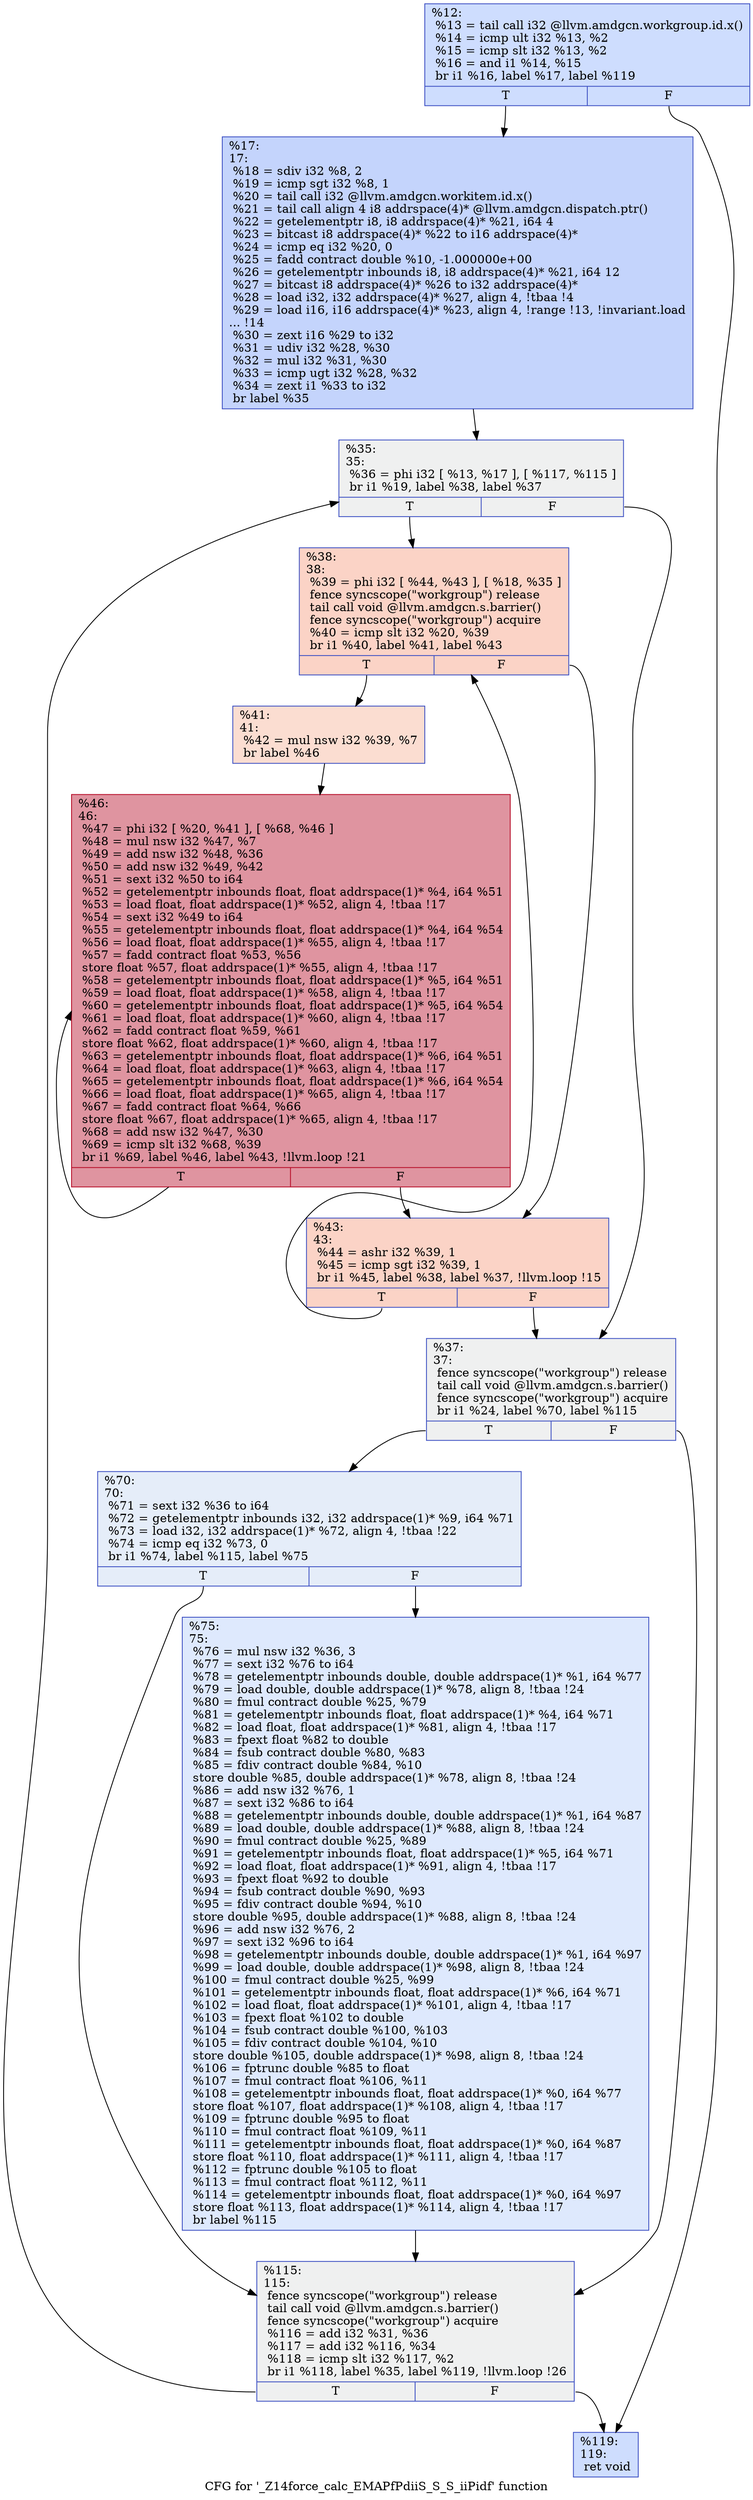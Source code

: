 digraph "CFG for '_Z14force_calc_EMAPfPdiiS_S_S_iiPidf' function" {
	label="CFG for '_Z14force_calc_EMAPfPdiiS_S_S_iiPidf' function";

	Node0x46fdf20 [shape=record,color="#3d50c3ff", style=filled, fillcolor="#8fb1fe70",label="{%12:\l  %13 = tail call i32 @llvm.amdgcn.workgroup.id.x()\l  %14 = icmp ult i32 %13, %2\l  %15 = icmp slt i32 %13, %2\l  %16 = and i1 %14, %15\l  br i1 %16, label %17, label %119\l|{<s0>T|<s1>F}}"];
	Node0x46fdf20:s0 -> Node0x46fde00;
	Node0x46fdf20:s1 -> Node0x46fdc90;
	Node0x46fde00 [shape=record,color="#3d50c3ff", style=filled, fillcolor="#7a9df870",label="{%17:\l17:                                               \l  %18 = sdiv i32 %8, 2\l  %19 = icmp sgt i32 %8, 1\l  %20 = tail call i32 @llvm.amdgcn.workitem.id.x()\l  %21 = tail call align 4 i8 addrspace(4)* @llvm.amdgcn.dispatch.ptr()\l  %22 = getelementptr i8, i8 addrspace(4)* %21, i64 4\l  %23 = bitcast i8 addrspace(4)* %22 to i16 addrspace(4)*\l  %24 = icmp eq i32 %20, 0\l  %25 = fadd contract double %10, -1.000000e+00\l  %26 = getelementptr inbounds i8, i8 addrspace(4)* %21, i64 12\l  %27 = bitcast i8 addrspace(4)* %26 to i32 addrspace(4)*\l  %28 = load i32, i32 addrspace(4)* %27, align 4, !tbaa !4\l  %29 = load i16, i16 addrspace(4)* %23, align 4, !range !13, !invariant.load\l... !14\l  %30 = zext i16 %29 to i32\l  %31 = udiv i32 %28, %30\l  %32 = mul i32 %31, %30\l  %33 = icmp ugt i32 %28, %32\l  %34 = zext i1 %33 to i32\l  br label %35\l}"];
	Node0x46fde00 -> Node0x4701e60;
	Node0x4701e60 [shape=record,color="#3d50c3ff", style=filled, fillcolor="#dbdcde70",label="{%35:\l35:                                               \l  %36 = phi i32 [ %13, %17 ], [ %117, %115 ]\l  br i1 %19, label %38, label %37\l|{<s0>T|<s1>F}}"];
	Node0x4701e60:s0 -> Node0x47020a0;
	Node0x4701e60:s1 -> Node0x4702130;
	Node0x4702130 [shape=record,color="#3d50c3ff", style=filled, fillcolor="#dbdcde70",label="{%37:\l37:                                               \l  fence syncscope(\"workgroup\") release\l  tail call void @llvm.amdgcn.s.barrier()\l  fence syncscope(\"workgroup\") acquire\l  br i1 %24, label %70, label %115\l|{<s0>T|<s1>F}}"];
	Node0x4702130:s0 -> Node0x4702550;
	Node0x4702130:s1 -> Node0x4701f60;
	Node0x47020a0 [shape=record,color="#3d50c3ff", style=filled, fillcolor="#f59c7d70",label="{%38:\l38:                                               \l  %39 = phi i32 [ %44, %43 ], [ %18, %35 ]\l  fence syncscope(\"workgroup\") release\l  tail call void @llvm.amdgcn.s.barrier()\l  fence syncscope(\"workgroup\") acquire\l  %40 = icmp slt i32 %20, %39\l  br i1 %40, label %41, label %43\l|{<s0>T|<s1>F}}"];
	Node0x47020a0:s0 -> Node0x4702a40;
	Node0x47020a0:s1 -> Node0x4702650;
	Node0x4702a40 [shape=record,color="#3d50c3ff", style=filled, fillcolor="#f7b39670",label="{%41:\l41:                                               \l  %42 = mul nsw i32 %39, %7\l  br label %46\l}"];
	Node0x4702a40 -> Node0x4702bd0;
	Node0x4702650 [shape=record,color="#3d50c3ff", style=filled, fillcolor="#f59c7d70",label="{%43:\l43:                                               \l  %44 = ashr i32 %39, 1\l  %45 = icmp sgt i32 %39, 1\l  br i1 %45, label %38, label %37, !llvm.loop !15\l|{<s0>T|<s1>F}}"];
	Node0x4702650:s0 -> Node0x47020a0;
	Node0x4702650:s1 -> Node0x4702130;
	Node0x4702bd0 [shape=record,color="#b70d28ff", style=filled, fillcolor="#b70d2870",label="{%46:\l46:                                               \l  %47 = phi i32 [ %20, %41 ], [ %68, %46 ]\l  %48 = mul nsw i32 %47, %7\l  %49 = add nsw i32 %48, %36\l  %50 = add nsw i32 %49, %42\l  %51 = sext i32 %50 to i64\l  %52 = getelementptr inbounds float, float addrspace(1)* %4, i64 %51\l  %53 = load float, float addrspace(1)* %52, align 4, !tbaa !17\l  %54 = sext i32 %49 to i64\l  %55 = getelementptr inbounds float, float addrspace(1)* %4, i64 %54\l  %56 = load float, float addrspace(1)* %55, align 4, !tbaa !17\l  %57 = fadd contract float %53, %56\l  store float %57, float addrspace(1)* %55, align 4, !tbaa !17\l  %58 = getelementptr inbounds float, float addrspace(1)* %5, i64 %51\l  %59 = load float, float addrspace(1)* %58, align 4, !tbaa !17\l  %60 = getelementptr inbounds float, float addrspace(1)* %5, i64 %54\l  %61 = load float, float addrspace(1)* %60, align 4, !tbaa !17\l  %62 = fadd contract float %59, %61\l  store float %62, float addrspace(1)* %60, align 4, !tbaa !17\l  %63 = getelementptr inbounds float, float addrspace(1)* %6, i64 %51\l  %64 = load float, float addrspace(1)* %63, align 4, !tbaa !17\l  %65 = getelementptr inbounds float, float addrspace(1)* %6, i64 %54\l  %66 = load float, float addrspace(1)* %65, align 4, !tbaa !17\l  %67 = fadd contract float %64, %66\l  store float %67, float addrspace(1)* %65, align 4, !tbaa !17\l  %68 = add nsw i32 %47, %30\l  %69 = icmp slt i32 %68, %39\l  br i1 %69, label %46, label %43, !llvm.loop !21\l|{<s0>T|<s1>F}}"];
	Node0x4702bd0:s0 -> Node0x4702bd0;
	Node0x4702bd0:s1 -> Node0x4702650;
	Node0x4702550 [shape=record,color="#3d50c3ff", style=filled, fillcolor="#c5d6f270",label="{%70:\l70:                                               \l  %71 = sext i32 %36 to i64\l  %72 = getelementptr inbounds i32, i32 addrspace(1)* %9, i64 %71\l  %73 = load i32, i32 addrspace(1)* %72, align 4, !tbaa !22\l  %74 = icmp eq i32 %73, 0\l  br i1 %74, label %115, label %75\l|{<s0>T|<s1>F}}"];
	Node0x4702550:s0 -> Node0x4701f60;
	Node0x4702550:s1 -> Node0x4704b80;
	Node0x4704b80 [shape=record,color="#3d50c3ff", style=filled, fillcolor="#b5cdfa70",label="{%75:\l75:                                               \l  %76 = mul nsw i32 %36, 3\l  %77 = sext i32 %76 to i64\l  %78 = getelementptr inbounds double, double addrspace(1)* %1, i64 %77\l  %79 = load double, double addrspace(1)* %78, align 8, !tbaa !24\l  %80 = fmul contract double %25, %79\l  %81 = getelementptr inbounds float, float addrspace(1)* %4, i64 %71\l  %82 = load float, float addrspace(1)* %81, align 4, !tbaa !17\l  %83 = fpext float %82 to double\l  %84 = fsub contract double %80, %83\l  %85 = fdiv contract double %84, %10\l  store double %85, double addrspace(1)* %78, align 8, !tbaa !24\l  %86 = add nsw i32 %76, 1\l  %87 = sext i32 %86 to i64\l  %88 = getelementptr inbounds double, double addrspace(1)* %1, i64 %87\l  %89 = load double, double addrspace(1)* %88, align 8, !tbaa !24\l  %90 = fmul contract double %25, %89\l  %91 = getelementptr inbounds float, float addrspace(1)* %5, i64 %71\l  %92 = load float, float addrspace(1)* %91, align 4, !tbaa !17\l  %93 = fpext float %92 to double\l  %94 = fsub contract double %90, %93\l  %95 = fdiv contract double %94, %10\l  store double %95, double addrspace(1)* %88, align 8, !tbaa !24\l  %96 = add nsw i32 %76, 2\l  %97 = sext i32 %96 to i64\l  %98 = getelementptr inbounds double, double addrspace(1)* %1, i64 %97\l  %99 = load double, double addrspace(1)* %98, align 8, !tbaa !24\l  %100 = fmul contract double %25, %99\l  %101 = getelementptr inbounds float, float addrspace(1)* %6, i64 %71\l  %102 = load float, float addrspace(1)* %101, align 4, !tbaa !17\l  %103 = fpext float %102 to double\l  %104 = fsub contract double %100, %103\l  %105 = fdiv contract double %104, %10\l  store double %105, double addrspace(1)* %98, align 8, !tbaa !24\l  %106 = fptrunc double %85 to float\l  %107 = fmul contract float %106, %11\l  %108 = getelementptr inbounds float, float addrspace(1)* %0, i64 %77\l  store float %107, float addrspace(1)* %108, align 4, !tbaa !17\l  %109 = fptrunc double %95 to float\l  %110 = fmul contract float %109, %11\l  %111 = getelementptr inbounds float, float addrspace(1)* %0, i64 %87\l  store float %110, float addrspace(1)* %111, align 4, !tbaa !17\l  %112 = fptrunc double %105 to float\l  %113 = fmul contract float %112, %11\l  %114 = getelementptr inbounds float, float addrspace(1)* %0, i64 %97\l  store float %113, float addrspace(1)* %114, align 4, !tbaa !17\l  br label %115\l}"];
	Node0x4704b80 -> Node0x4701f60;
	Node0x4701f60 [shape=record,color="#3d50c3ff", style=filled, fillcolor="#dbdcde70",label="{%115:\l115:                                              \l  fence syncscope(\"workgroup\") release\l  tail call void @llvm.amdgcn.s.barrier()\l  fence syncscope(\"workgroup\") acquire\l  %116 = add i32 %31, %36\l  %117 = add i32 %116, %34\l  %118 = icmp slt i32 %117, %2\l  br i1 %118, label %35, label %119, !llvm.loop !26\l|{<s0>T|<s1>F}}"];
	Node0x4701f60:s0 -> Node0x4701e60;
	Node0x4701f60:s1 -> Node0x46fdc90;
	Node0x46fdc90 [shape=record,color="#3d50c3ff", style=filled, fillcolor="#8fb1fe70",label="{%119:\l119:                                              \l  ret void\l}"];
}
